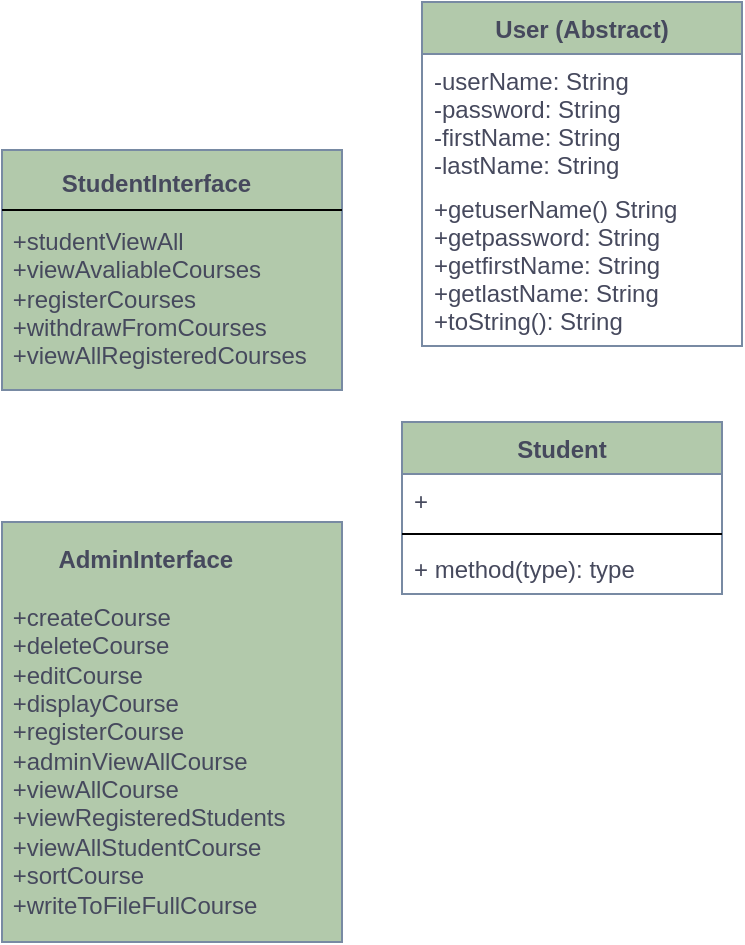<mxfile version="15.4.1" type="github">
  <diagram id="C5RBs43oDa-KdzZeNtuy" name="Page-1">
    <mxGraphModel dx="735" dy="504" grid="1" gridSize="10" guides="1" tooltips="1" connect="1" arrows="1" fold="1" page="1" pageScale="1" pageWidth="827" pageHeight="1169" math="0" shadow="0">
      <root>
        <mxCell id="WIyWlLk6GJQsqaUBKTNV-0" />
        <mxCell id="WIyWlLk6GJQsqaUBKTNV-1" parent="WIyWlLk6GJQsqaUBKTNV-0" />
        <mxCell id="ua0lLIWspoSkiqZYe9T7-7" value="User (Abstract)" style="swimlane;fontStyle=1;align=center;verticalAlign=top;childLayout=stackLayout;horizontal=1;startSize=26;horizontalStack=0;resizeParent=1;resizeParentMax=0;resizeLast=0;collapsible=1;marginBottom=0;rounded=0;sketch=0;fontColor=#46495D;strokeColor=#788AA3;fillColor=#B2C9AB;" vertex="1" parent="WIyWlLk6GJQsqaUBKTNV-1">
          <mxGeometry x="220" y="40" width="160" height="172" as="geometry" />
        </mxCell>
        <mxCell id="ua0lLIWspoSkiqZYe9T7-8" value="-userName: String&#xa;-password: String&#xa;-firstName: String&#xa;-lastName: String" style="text;strokeColor=none;fillColor=none;align=left;verticalAlign=top;spacingLeft=4;spacingRight=4;overflow=hidden;rotatable=0;points=[[0,0.5],[1,0.5]];portConstraint=eastwest;rounded=0;sketch=0;fontColor=#46495D;" vertex="1" parent="ua0lLIWspoSkiqZYe9T7-7">
          <mxGeometry y="26" width="160" height="64" as="geometry" />
        </mxCell>
        <mxCell id="ua0lLIWspoSkiqZYe9T7-10" value="+getuserName() String&#xa;+getpassword: String&#xa;+getfirstName: String&#xa;+getlastName: String&#xa;+toString(): String&#xa;" style="text;strokeColor=none;fillColor=none;align=left;verticalAlign=top;spacingLeft=4;spacingRight=4;overflow=hidden;rotatable=0;points=[[0,0.5],[1,0.5]];portConstraint=eastwest;rounded=0;sketch=0;fontColor=#46495D;" vertex="1" parent="ua0lLIWspoSkiqZYe9T7-7">
          <mxGeometry y="90" width="160" height="82" as="geometry" />
        </mxCell>
        <mxCell id="ua0lLIWspoSkiqZYe9T7-11" value="&lt;div style=&quot;text-align: center&quot;&gt;&lt;b&gt;StudentInterface&lt;/b&gt;&lt;/div&gt;&lt;br&gt;&amp;nbsp;+studentViewAll&lt;br&gt;&amp;nbsp;+viewAvaliableCourses&lt;br&gt;&amp;nbsp;+registerCourses&lt;br&gt;&amp;nbsp;+withdrawFromCourses&lt;br&gt;&amp;nbsp;+viewAllRegisteredCourses" style="html=1;rounded=0;sketch=0;fontColor=#46495D;strokeColor=#788AA3;fillColor=#B2C9AB;align=left;" vertex="1" parent="WIyWlLk6GJQsqaUBKTNV-1">
          <mxGeometry x="10" y="114" width="170" height="120" as="geometry" />
        </mxCell>
        <mxCell id="ua0lLIWspoSkiqZYe9T7-15" value="" style="line;strokeWidth=1;fillColor=none;align=left;verticalAlign=middle;spacingTop=-1;spacingLeft=3;spacingRight=3;rotatable=0;labelPosition=right;points=[];portConstraint=eastwest;rounded=0;sketch=0;fontColor=#46495D;" vertex="1" parent="WIyWlLk6GJQsqaUBKTNV-1">
          <mxGeometry x="10" y="140" width="170" height="8" as="geometry" />
        </mxCell>
        <mxCell id="ua0lLIWspoSkiqZYe9T7-17" value="&lt;div style=&quot;text-align: center&quot;&gt;&lt;b&gt;AdminInterface&lt;/b&gt;&lt;/div&gt;&lt;br&gt;&amp;nbsp;+createCourse&lt;br&gt;&amp;nbsp;+deleteCourse&lt;br&gt;&amp;nbsp;+editCourse&lt;br&gt;&amp;nbsp;+displayCourse&lt;br&gt;&amp;nbsp;+registerCourse&lt;br&gt;&amp;nbsp;+adminViewAllCourse&lt;br&gt;&amp;nbsp;+viewAllCourse&lt;br&gt;&amp;nbsp;+viewRegisteredStudents&lt;br&gt;&amp;nbsp;+viewAllStudentCourse&lt;br&gt;&amp;nbsp;+sortCourse&lt;br&gt;&amp;nbsp;+writeToFileFullCourse" style="html=1;rounded=0;sketch=0;fontColor=#46495D;strokeColor=#788AA3;fillColor=#B2C9AB;align=left;" vertex="1" parent="WIyWlLk6GJQsqaUBKTNV-1">
          <mxGeometry x="10" y="300" width="170" height="210" as="geometry" />
        </mxCell>
        <mxCell id="ua0lLIWspoSkiqZYe9T7-18" value="Student" style="swimlane;fontStyle=1;align=center;verticalAlign=top;childLayout=stackLayout;horizontal=1;startSize=26;horizontalStack=0;resizeParent=1;resizeParentMax=0;resizeLast=0;collapsible=1;marginBottom=0;rounded=0;sketch=0;fontColor=#46495D;strokeColor=#788AA3;fillColor=#B2C9AB;" vertex="1" parent="WIyWlLk6GJQsqaUBKTNV-1">
          <mxGeometry x="210" y="250" width="160" height="86" as="geometry" />
        </mxCell>
        <mxCell id="ua0lLIWspoSkiqZYe9T7-19" value="+ " style="text;strokeColor=none;fillColor=none;align=left;verticalAlign=top;spacingLeft=4;spacingRight=4;overflow=hidden;rotatable=0;points=[[0,0.5],[1,0.5]];portConstraint=eastwest;rounded=0;sketch=0;fontColor=#46495D;" vertex="1" parent="ua0lLIWspoSkiqZYe9T7-18">
          <mxGeometry y="26" width="160" height="26" as="geometry" />
        </mxCell>
        <mxCell id="ua0lLIWspoSkiqZYe9T7-20" value="" style="line;strokeWidth=1;fillColor=none;align=left;verticalAlign=middle;spacingTop=-1;spacingLeft=3;spacingRight=3;rotatable=0;labelPosition=right;points=[];portConstraint=eastwest;rounded=0;sketch=0;fontColor=#46495D;" vertex="1" parent="ua0lLIWspoSkiqZYe9T7-18">
          <mxGeometry y="52" width="160" height="8" as="geometry" />
        </mxCell>
        <mxCell id="ua0lLIWspoSkiqZYe9T7-21" value="+ method(type): type" style="text;strokeColor=none;fillColor=none;align=left;verticalAlign=top;spacingLeft=4;spacingRight=4;overflow=hidden;rotatable=0;points=[[0,0.5],[1,0.5]];portConstraint=eastwest;rounded=0;sketch=0;fontColor=#46495D;" vertex="1" parent="ua0lLIWspoSkiqZYe9T7-18">
          <mxGeometry y="60" width="160" height="26" as="geometry" />
        </mxCell>
      </root>
    </mxGraphModel>
  </diagram>
</mxfile>
